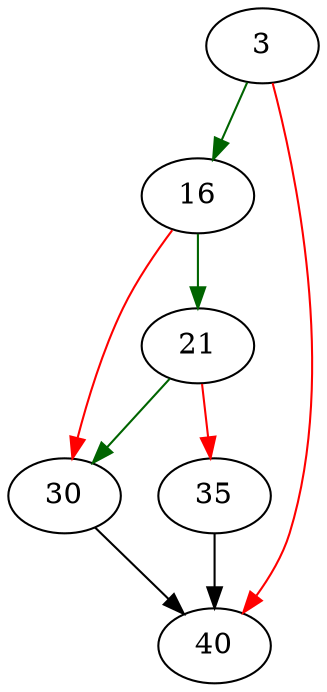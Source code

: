 strict digraph "sqlite3Savepoint" {
	// Node definitions.
	3 [entry=true];
	16;
	40;
	21;
	30;
	35;

	// Edge definitions.
	3 -> 16 [
		color=darkgreen
		cond=true
	];
	3 -> 40 [
		color=red
		cond=false
	];
	16 -> 21 [
		color=darkgreen
		cond=true
	];
	16 -> 30 [
		color=red
		cond=false
	];
	21 -> 30 [
		color=darkgreen
		cond=true
	];
	21 -> 35 [
		color=red
		cond=false
	];
	30 -> 40;
	35 -> 40;
}
